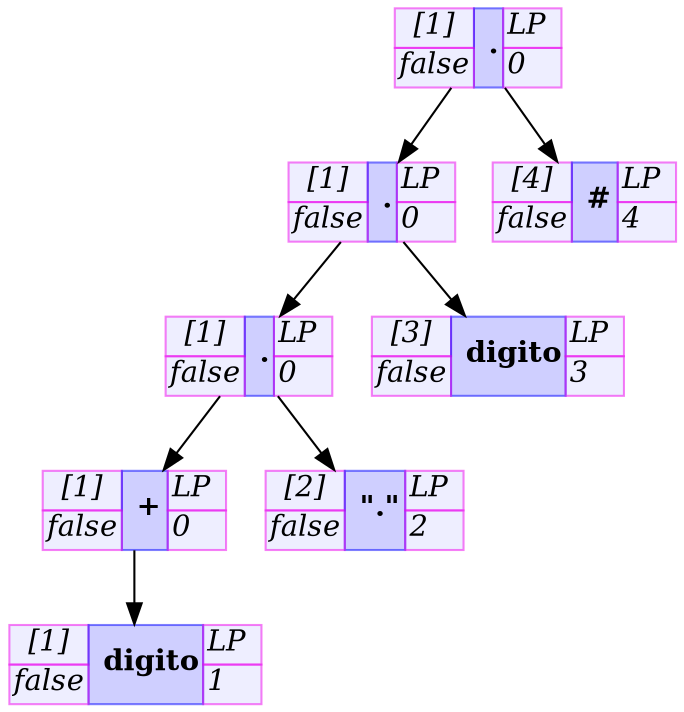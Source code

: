 digraph AST{
    rankdir=TB;
    node18 -> node16;
    node16 -> node15;
    node15 -> node14;
    node14 -> node12;
    node15 -> node11;
    node16 -> node10;
    node18 -> node17;
   node18[
		
		label=<<table border="0" cellborder="1" cellspacing="0" cellpadding="1">
			
			<tr> 
			    <td align="center" bgcolor = "#0000ff11" color="#ee00ee80"><i>[1]</i></td>
			    <td rowspan = "2" aling= "center" fontsize = "25" bgcolor = "#0000ff30" color="#0000ff80"> <b>.</b></td> 
			    <td align="center" bgcolor = "#0000ff11" color="#ee00ee80"><i>LP </i></td>
			</tr>
			<tr> 
			    <td align="left" bgcolor = "#0000ff11" color="#ee00ee80"><i>false</i></td>
			    <td align="left" bgcolor = "#0000ff11" color="#ee00ee80"><i>0</i><br align="left"/></td>
			</tr>
		
		</table>>
		shape=plain
           ];
   node16[
		
		label=<<table border="0" cellborder="1" cellspacing="0" cellpadding="1">
			
			<tr> 
			    <td align="center" bgcolor = "#0000ff11" color="#ee00ee80"><i>[1]</i></td>
			    <td rowspan = "2" aling= "center" fontsize = "25" bgcolor = "#0000ff30" color="#0000ff80"> <b>.</b></td> 
			    <td align="center" bgcolor = "#0000ff11" color="#ee00ee80"><i>LP </i></td>
			</tr>
			<tr> 
			    <td align="left" bgcolor = "#0000ff11" color="#ee00ee80"><i>false</i></td>
			    <td align="left" bgcolor = "#0000ff11" color="#ee00ee80"><i>0</i><br align="left"/></td>
			</tr>
		
		</table>>
		shape=plain
           ];
   node15[
		
		label=<<table border="0" cellborder="1" cellspacing="0" cellpadding="1">
			
			<tr> 
			    <td align="center" bgcolor = "#0000ff11" color="#ee00ee80"><i>[1]</i></td>
			    <td rowspan = "2" aling= "center" fontsize = "25" bgcolor = "#0000ff30" color="#0000ff80"> <b>.</b></td> 
			    <td align="center" bgcolor = "#0000ff11" color="#ee00ee80"><i>LP </i></td>
			</tr>
			<tr> 
			    <td align="left" bgcolor = "#0000ff11" color="#ee00ee80"><i>false</i></td>
			    <td align="left" bgcolor = "#0000ff11" color="#ee00ee80"><i>0</i><br align="left"/></td>
			</tr>
		
		</table>>
		shape=plain
           ];
   node14[
		
		label=<<table border="0" cellborder="1" cellspacing="0" cellpadding="1">
			
			<tr> 
			    <td align="center" bgcolor = "#0000ff11" color="#ee00ee80"><i>[1]</i></td>
			    <td rowspan = "2" aling= "center" fontsize = "25" bgcolor = "#0000ff30" color="#0000ff80"> <b>+</b></td> 
			    <td align="center" bgcolor = "#0000ff11" color="#ee00ee80"><i>LP </i></td>
			</tr>
			<tr> 
			    <td align="left" bgcolor = "#0000ff11" color="#ee00ee80"><i>false</i></td>
			    <td align="left" bgcolor = "#0000ff11" color="#ee00ee80"><i>0</i><br align="left"/></td>
			</tr>
		
		</table>>
		shape=plain
           ];
   node12[
		
		label=<<table border="0" cellborder="1" cellspacing="0" cellpadding="1">
			
			<tr> 
			    <td align="center" bgcolor = "#0000ff11" color="#ee00ee80"><i>[1]</i></td>
			    <td rowspan = "2" aling= "center" fontsize = "25" bgcolor = "#0000ff30" color="#0000ff80"> <b>digito</b></td> 
			    <td align="center" bgcolor = "#0000ff11" color="#ee00ee80"><i>LP </i></td>
			</tr>
			<tr> 
			    <td align="left" bgcolor = "#0000ff11" color="#ee00ee80"><i>false</i></td>
			    <td align="left" bgcolor = "#0000ff11" color="#ee00ee80"><i>1</i><br align="left"/></td>
			</tr>
		
		</table>>
		shape=plain
           ];
   node11[
		
		label=<<table border="0" cellborder="1" cellspacing="0" cellpadding="1">
			
			<tr> 
			    <td align="center" bgcolor = "#0000ff11" color="#ee00ee80"><i>[2]</i></td>
			    <td rowspan = "2" aling= "center" fontsize = "25" bgcolor = "#0000ff30" color="#0000ff80"> <b>"."</b></td> 
			    <td align="center" bgcolor = "#0000ff11" color="#ee00ee80"><i>LP </i></td>
			</tr>
			<tr> 
			    <td align="left" bgcolor = "#0000ff11" color="#ee00ee80"><i>false</i></td>
			    <td align="left" bgcolor = "#0000ff11" color="#ee00ee80"><i>2</i><br align="left"/></td>
			</tr>
		
		</table>>
		shape=plain
           ];
   node10[
		
		label=<<table border="0" cellborder="1" cellspacing="0" cellpadding="1">
			
			<tr> 
			    <td align="center" bgcolor = "#0000ff11" color="#ee00ee80"><i>[3]</i></td>
			    <td rowspan = "2" aling= "center" fontsize = "25" bgcolor = "#0000ff30" color="#0000ff80"> <b>digito</b></td> 
			    <td align="center" bgcolor = "#0000ff11" color="#ee00ee80"><i>LP </i></td>
			</tr>
			<tr> 
			    <td align="left" bgcolor = "#0000ff11" color="#ee00ee80"><i>false</i></td>
			    <td align="left" bgcolor = "#0000ff11" color="#ee00ee80"><i>3</i><br align="left"/></td>
			</tr>
		
		</table>>
		shape=plain
           ];
   node17[
		
		label=<<table border="0" cellborder="1" cellspacing="0" cellpadding="1">
			
			<tr> 
			    <td align="center" bgcolor = "#0000ff11" color="#ee00ee80"><i>[4]</i></td>
			    <td rowspan = "2" aling= "center" fontsize = "25" bgcolor = "#0000ff30" color="#0000ff80"> <b>#</b></td> 
			    <td align="center" bgcolor = "#0000ff11" color="#ee00ee80"><i>LP </i></td>
			</tr>
			<tr> 
			    <td align="left" bgcolor = "#0000ff11" color="#ee00ee80"><i>false</i></td>
			    <td align="left" bgcolor = "#0000ff11" color="#ee00ee80"><i>4</i><br align="left"/></td>
			</tr>
		
		</table>>
		shape=plain
           ];
}